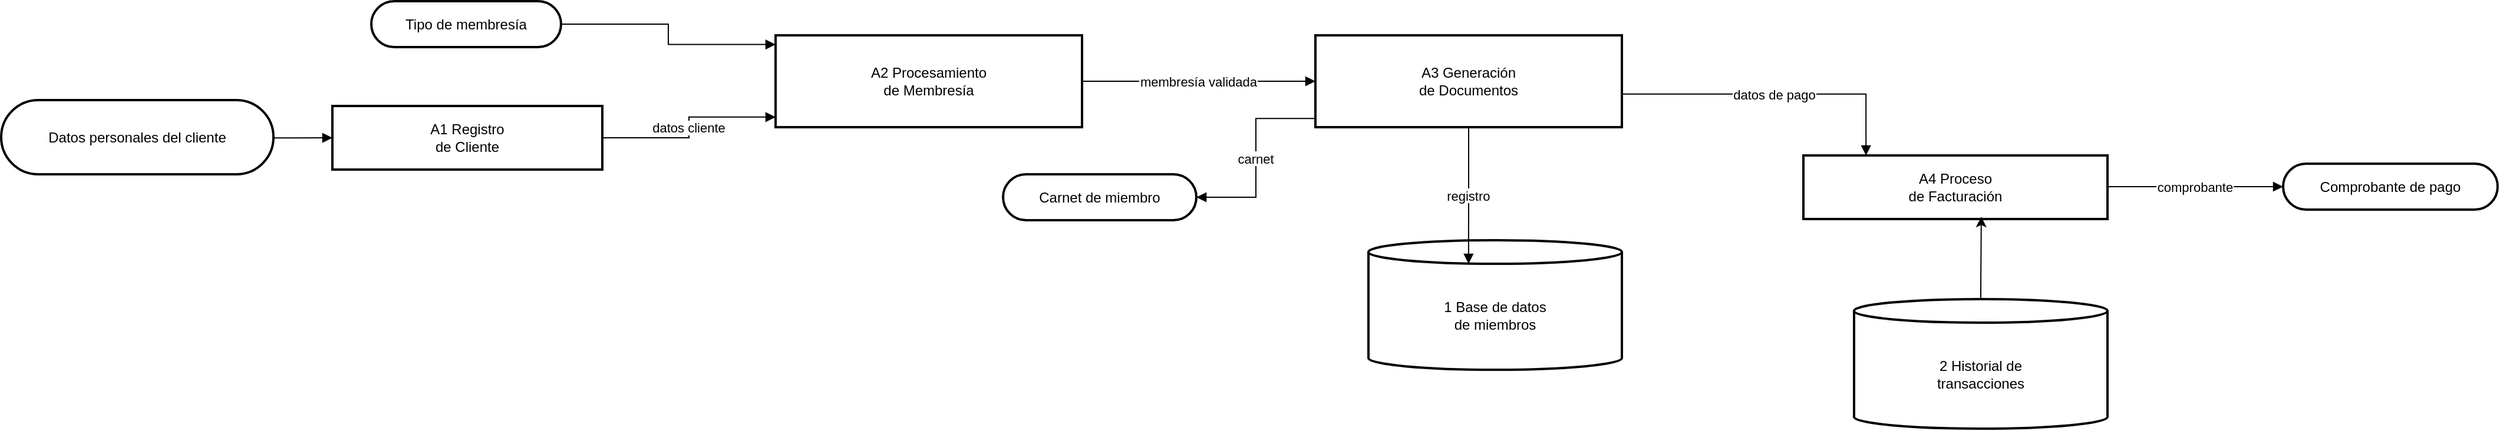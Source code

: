 <mxfile version="27.1.5">
  <diagram name="Page-1" id="sX5UAU_ZHsNCuBW0D5zK">
    <mxGraphModel dx="1346" dy="776" grid="1" gridSize="10" guides="1" tooltips="1" connect="1" arrows="1" fold="1" page="1" pageScale="1" pageWidth="850" pageHeight="1100" math="0" shadow="0">
      <root>
        <mxCell id="0" />
        <mxCell id="1" parent="0" />
        <mxCell id="nSBrpyc1NGZLhtPeb2lM-1" value="Datos personales del cliente" style="rounded=1;whiteSpace=wrap;arcSize=50;strokeWidth=2;" vertex="1" parent="1">
          <mxGeometry x="20" y="361" width="231" height="63" as="geometry" />
        </mxCell>
        <mxCell id="nSBrpyc1NGZLhtPeb2lM-2" value="A1 Registro&#xa;de Cliente" style="whiteSpace=wrap;strokeWidth=2;" vertex="1" parent="1">
          <mxGeometry x="301" y="366" width="229" height="54" as="geometry" />
        </mxCell>
        <mxCell id="nSBrpyc1NGZLhtPeb2lM-3" value="Tipo de membresía" style="rounded=1;whiteSpace=wrap;arcSize=50;strokeWidth=2;" vertex="1" parent="1">
          <mxGeometry x="334" y="277" width="161" height="39" as="geometry" />
        </mxCell>
        <mxCell id="nSBrpyc1NGZLhtPeb2lM-4" value="A2 Procesamiento&#xa;de Membresía" style="whiteSpace=wrap;strokeWidth=2;" vertex="1" parent="1">
          <mxGeometry x="677" y="306" width="260" height="78" as="geometry" />
        </mxCell>
        <mxCell id="nSBrpyc1NGZLhtPeb2lM-5" value="A3 Generación&#xa;de Documentos" style="whiteSpace=wrap;strokeWidth=2;" vertex="1" parent="1">
          <mxGeometry x="1135" y="306" width="260" height="78" as="geometry" />
        </mxCell>
        <mxCell id="nSBrpyc1NGZLhtPeb2lM-6" value="1 Base de datos&#xa;de miembros" style="shape=cylinder3;boundedLbl=1;backgroundOutline=1;size=10;strokeWidth=2;whiteSpace=wrap;" vertex="1" parent="1">
          <mxGeometry x="1180" y="480" width="215" height="110" as="geometry" />
        </mxCell>
        <mxCell id="nSBrpyc1NGZLhtPeb2lM-7" value="A4 Proceso&#xa;de Facturación" style="whiteSpace=wrap;strokeWidth=2;" vertex="1" parent="1">
          <mxGeometry x="1549" y="408" width="258" height="54" as="geometry" />
        </mxCell>
        <mxCell id="nSBrpyc1NGZLhtPeb2lM-8" value="2 Historial de&#xa;transacciones" style="shape=cylinder3;boundedLbl=1;backgroundOutline=1;size=10;strokeWidth=2;whiteSpace=wrap;" vertex="1" parent="1">
          <mxGeometry x="1592" y="530" width="215" height="110" as="geometry" />
        </mxCell>
        <mxCell id="nSBrpyc1NGZLhtPeb2lM-9" value="Comprobante de pago" style="rounded=1;whiteSpace=wrap;arcSize=50;strokeWidth=2;" vertex="1" parent="1">
          <mxGeometry x="1956" y="415" width="182" height="39" as="geometry" />
        </mxCell>
        <mxCell id="nSBrpyc1NGZLhtPeb2lM-10" value="Carnet de miembro" style="rounded=1;whiteSpace=wrap;arcSize=50;strokeWidth=2;" vertex="1" parent="1">
          <mxGeometry x="870" y="424" width="164" height="39" as="geometry" />
        </mxCell>
        <mxCell id="nSBrpyc1NGZLhtPeb2lM-11" value="" style="curved=1;startArrow=none;endArrow=block;exitX=1;exitY=0.51;entryX=0;entryY=0.5;rounded=0;" edge="1" parent="1" source="nSBrpyc1NGZLhtPeb2lM-1" target="nSBrpyc1NGZLhtPeb2lM-2">
          <mxGeometry relative="1" as="geometry">
            <Array as="points" />
          </mxGeometry>
        </mxCell>
        <mxCell id="nSBrpyc1NGZLhtPeb2lM-12" value="" style="startArrow=none;endArrow=block;exitX=1;exitY=0.5;entryX=0;entryY=0.1;rounded=0;edgeStyle=orthogonalEdgeStyle;" edge="1" parent="1" source="nSBrpyc1NGZLhtPeb2lM-3" target="nSBrpyc1NGZLhtPeb2lM-4">
          <mxGeometry relative="1" as="geometry" />
        </mxCell>
        <mxCell id="nSBrpyc1NGZLhtPeb2lM-13" value="datos cliente" style="startArrow=none;endArrow=block;exitX=1;exitY=0.5;entryX=0;entryY=0.89;rounded=0;edgeStyle=orthogonalEdgeStyle;" edge="1" parent="1" source="nSBrpyc1NGZLhtPeb2lM-2" target="nSBrpyc1NGZLhtPeb2lM-4">
          <mxGeometry relative="1" as="geometry" />
        </mxCell>
        <mxCell id="nSBrpyc1NGZLhtPeb2lM-14" value="membresía validada" style="curved=1;startArrow=none;endArrow=block;exitX=1;exitY=0.5;entryX=0;entryY=0.5;rounded=0;" edge="1" parent="1" source="nSBrpyc1NGZLhtPeb2lM-4" target="nSBrpyc1NGZLhtPeb2lM-5">
          <mxGeometry relative="1" as="geometry">
            <Array as="points" />
          </mxGeometry>
        </mxCell>
        <mxCell id="nSBrpyc1NGZLhtPeb2lM-15" value="registro" style="startArrow=none;endArrow=block;exitX=0.5;exitY=1;entryX=0.395;entryY=0.182;rounded=0;exitDx=0;exitDy=0;edgeStyle=orthogonalEdgeStyle;entryDx=0;entryDy=0;entryPerimeter=0;" edge="1" parent="1" source="nSBrpyc1NGZLhtPeb2lM-5" target="nSBrpyc1NGZLhtPeb2lM-6">
          <mxGeometry relative="1" as="geometry" />
        </mxCell>
        <mxCell id="nSBrpyc1NGZLhtPeb2lM-16" value="datos de pago" style="startArrow=none;endArrow=block;exitX=1;exitY=0.64;entryX=0.2;entryY=-0.01;rounded=0;edgeStyle=orthogonalEdgeStyle;" edge="1" parent="1" source="nSBrpyc1NGZLhtPeb2lM-5" target="nSBrpyc1NGZLhtPeb2lM-7">
          <mxGeometry relative="1" as="geometry" />
        </mxCell>
        <mxCell id="nSBrpyc1NGZLhtPeb2lM-18" value="comprobante" style="curved=1;startArrow=none;endArrow=block;exitX=1;exitY=0.49;entryX=0;entryY=0.5;rounded=0;" edge="1" parent="1" source="nSBrpyc1NGZLhtPeb2lM-7" target="nSBrpyc1NGZLhtPeb2lM-9">
          <mxGeometry relative="1" as="geometry">
            <Array as="points" />
          </mxGeometry>
        </mxCell>
        <mxCell id="nSBrpyc1NGZLhtPeb2lM-19" value="carnet" style="startArrow=none;endArrow=block;exitX=-0.001;exitY=0.905;entryX=1;entryY=0.5;rounded=0;edgeStyle=orthogonalEdgeStyle;exitDx=0;exitDy=0;exitPerimeter=0;entryDx=0;entryDy=0;" edge="1" parent="1" source="nSBrpyc1NGZLhtPeb2lM-5" target="nSBrpyc1NGZLhtPeb2lM-10">
          <mxGeometry relative="1" as="geometry" />
        </mxCell>
        <mxCell id="nSBrpyc1NGZLhtPeb2lM-22" style="edgeStyle=orthogonalEdgeStyle;rounded=0;orthogonalLoop=1;jettySize=auto;html=1;exitX=0.5;exitY=0;exitDx=0;exitDy=0;exitPerimeter=0;entryX=0.585;entryY=0.963;entryDx=0;entryDy=0;entryPerimeter=0;" edge="1" parent="1" source="nSBrpyc1NGZLhtPeb2lM-8" target="nSBrpyc1NGZLhtPeb2lM-7">
          <mxGeometry relative="1" as="geometry">
            <Array as="points">
              <mxPoint x="1699" y="520" />
              <mxPoint x="1700" y="520" />
            </Array>
          </mxGeometry>
        </mxCell>
      </root>
    </mxGraphModel>
  </diagram>
</mxfile>

